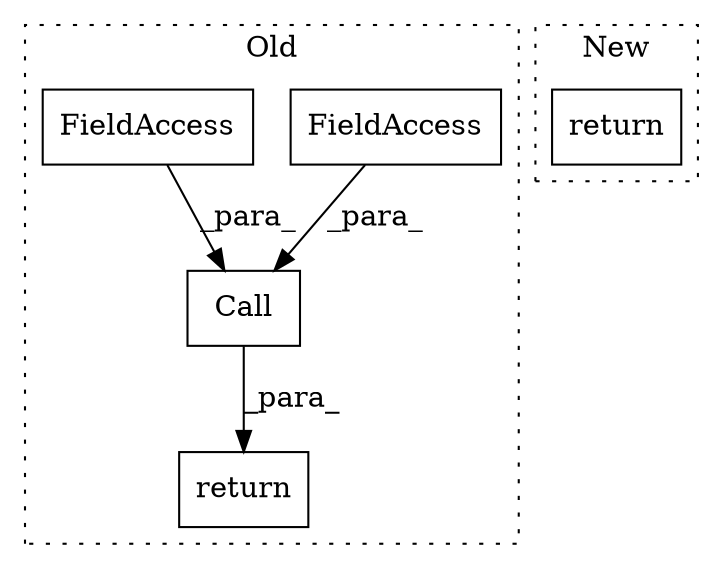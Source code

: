 digraph G {
subgraph cluster0 {
1 [label="Call" a="32" s="13887,13963" l="5,1" shape="box"];
3 [label="return" a="41" s="13872" l="7" shape="box"];
4 [label="FieldAccess" a="22" s="13916" l="24" shape="box"];
5 [label="FieldAccess" a="22" s="13892" l="9" shape="box"];
label = "Old";
style="dotted";
}
subgraph cluster1 {
2 [label="return" a="41" s="13756" l="7" shape="box"];
label = "New";
style="dotted";
}
1 -> 3 [label="_para_"];
4 -> 1 [label="_para_"];
5 -> 1 [label="_para_"];
}